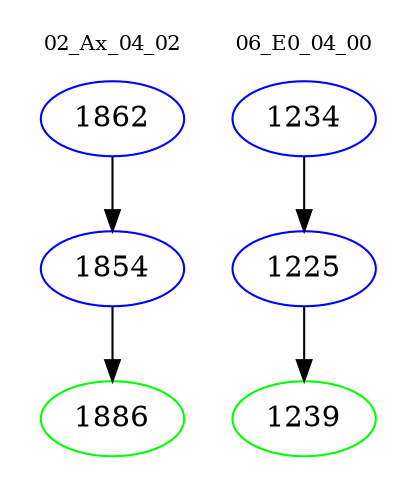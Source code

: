 digraph{
subgraph cluster_0 {
color = white
label = "02_Ax_04_02";
fontsize=10;
T0_1862 [label="1862", color="blue"]
T0_1862 -> T0_1854 [color="black"]
T0_1854 [label="1854", color="blue"]
T0_1854 -> T0_1886 [color="black"]
T0_1886 [label="1886", color="green"]
}
subgraph cluster_1 {
color = white
label = "06_E0_04_00";
fontsize=10;
T1_1234 [label="1234", color="blue"]
T1_1234 -> T1_1225 [color="black"]
T1_1225 [label="1225", color="blue"]
T1_1225 -> T1_1239 [color="black"]
T1_1239 [label="1239", color="green"]
}
}
